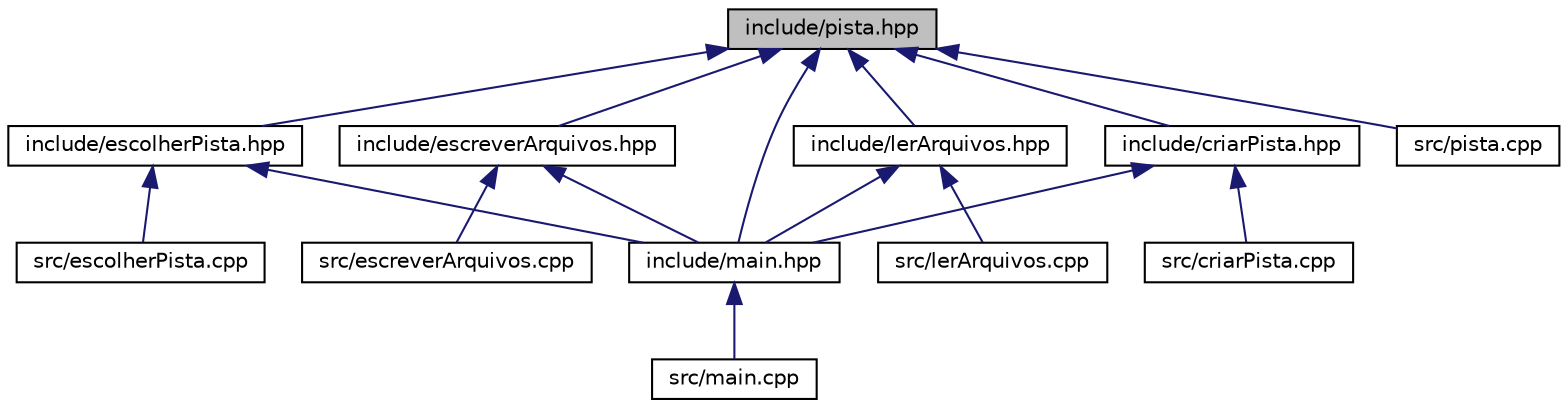 digraph "include/pista.hpp"
{
  edge [fontname="Helvetica",fontsize="10",labelfontname="Helvetica",labelfontsize="10"];
  node [fontname="Helvetica",fontsize="10",shape=record];
  Node3 [label="include/pista.hpp",height=0.2,width=0.4,color="black", fillcolor="grey75", style="filled", fontcolor="black"];
  Node3 -> Node4 [dir="back",color="midnightblue",fontsize="10",style="solid",fontname="Helvetica"];
  Node4 [label="include/criarPista.hpp",height=0.2,width=0.4,color="black", fillcolor="white", style="filled",URL="$criarPista_8hpp.html",tooltip="Cabeçalho da função que cria uma pista para a corrida. "];
  Node4 -> Node5 [dir="back",color="midnightblue",fontsize="10",style="solid",fontname="Helvetica"];
  Node5 [label="include/main.hpp",height=0.2,width=0.4,color="black", fillcolor="white", style="filled",URL="$main_8hpp.html",tooltip="Cabeçalho da função main. "];
  Node5 -> Node6 [dir="back",color="midnightblue",fontsize="10",style="solid",fontname="Helvetica"];
  Node6 [label="src/main.cpp",height=0.2,width=0.4,color="black", fillcolor="white", style="filled",URL="$main_8cpp.html",tooltip="Programa principal que faz a corrida de sapos. "];
  Node4 -> Node7 [dir="back",color="midnightblue",fontsize="10",style="solid",fontname="Helvetica"];
  Node7 [label="src/criarPista.cpp",height=0.2,width=0.4,color="black", fillcolor="white", style="filled",URL="$criarPista_8cpp.html",tooltip="Implementação da função que cria uma pista para a corrida. "];
  Node3 -> Node8 [dir="back",color="midnightblue",fontsize="10",style="solid",fontname="Helvetica"];
  Node8 [label="include/escolherPista.hpp",height=0.2,width=0.4,color="black", fillcolor="white", style="filled",URL="$escolherPista_8hpp.html",tooltip="Cabeçalho da função que escolhe uma pista para a corrida. "];
  Node8 -> Node5 [dir="back",color="midnightblue",fontsize="10",style="solid",fontname="Helvetica"];
  Node8 -> Node9 [dir="back",color="midnightblue",fontsize="10",style="solid",fontname="Helvetica"];
  Node9 [label="src/escolherPista.cpp",height=0.2,width=0.4,color="black", fillcolor="white", style="filled",URL="$escolherPista_8cpp.html",tooltip="Implementação da função que escolhe uma pista para a corrida. "];
  Node3 -> Node10 [dir="back",color="midnightblue",fontsize="10",style="solid",fontname="Helvetica"];
  Node10 [label="include/escreverArquivos.hpp",height=0.2,width=0.4,color="black", fillcolor="white", style="filled",URL="$escreverArquivos_8hpp.html",tooltip="Cabeçalho da função criada para escrita nos arquivos. "];
  Node10 -> Node5 [dir="back",color="midnightblue",fontsize="10",style="solid",fontname="Helvetica"];
  Node10 -> Node11 [dir="back",color="midnightblue",fontsize="10",style="solid",fontname="Helvetica"];
  Node11 [label="src/escreverArquivos.cpp",height=0.2,width=0.4,color="black", fillcolor="white", style="filled",URL="$escreverArquivos_8cpp.html",tooltip="Implementação da função que escreve nos arquivos as alterações finais. "];
  Node3 -> Node12 [dir="back",color="midnightblue",fontsize="10",style="solid",fontname="Helvetica"];
  Node12 [label="include/lerArquivos.hpp",height=0.2,width=0.4,color="black", fillcolor="white", style="filled",URL="$lerArquivos_8hpp.html",tooltip="Cabeçalho da função criada para leitura dos arquivos. "];
  Node12 -> Node5 [dir="back",color="midnightblue",fontsize="10",style="solid",fontname="Helvetica"];
  Node12 -> Node13 [dir="back",color="midnightblue",fontsize="10",style="solid",fontname="Helvetica"];
  Node13 [label="src/lerArquivos.cpp",height=0.2,width=0.4,color="black", fillcolor="white", style="filled",URL="$lerArquivos_8cpp.html",tooltip="Implementação da função criada para ler arquivos. "];
  Node3 -> Node5 [dir="back",color="midnightblue",fontsize="10",style="solid",fontname="Helvetica"];
  Node3 -> Node14 [dir="back",color="midnightblue",fontsize="10",style="solid",fontname="Helvetica"];
  Node14 [label="src/pista.cpp",height=0.2,width=0.4,color="black", fillcolor="white", style="filled",URL="$pista_8cpp.html",tooltip="Aqui estão implementados os métodos da classe Pista. "];
}
